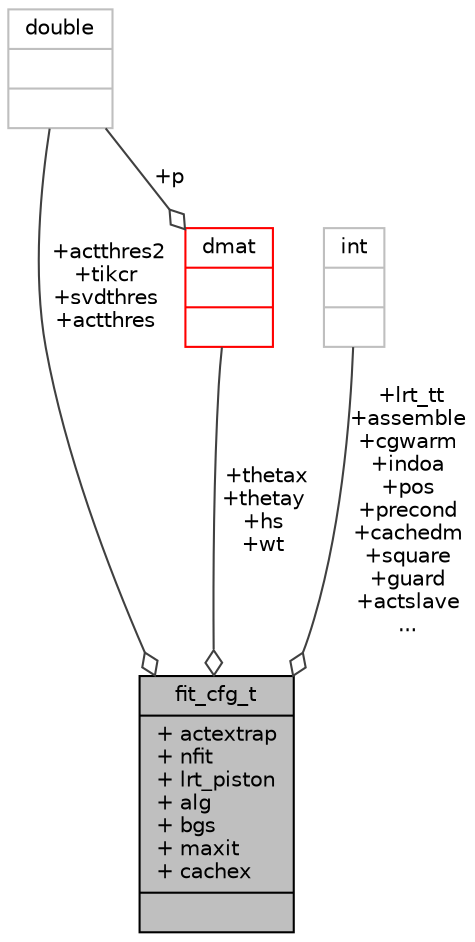 digraph "fit_cfg_t"
{
 // INTERACTIVE_SVG=YES
  bgcolor="transparent";
  edge [fontname="Helvetica",fontsize="10",labelfontname="Helvetica",labelfontsize="10"];
  node [fontname="Helvetica",fontsize="10",shape=record];
  Node151 [label="{fit_cfg_t\n|+ actextrap\l+ nfit\l+ lrt_piston\l+ alg\l+ bgs\l+ maxit\l+ cachex\l|}",height=0.2,width=0.4,color="black", fillcolor="grey75", style="filled", fontcolor="black"];
  Node152 -> Node151 [color="grey25",fontsize="10",style="solid",label=" +actthres2\n+tikcr\n+svdthres\n+actthres" ,arrowhead="odiamond",fontname="Helvetica"];
  Node152 [label="{double\n||}",height=0.2,width=0.4,color="grey75"];
  Node153 -> Node151 [color="grey25",fontsize="10",style="solid",label=" +lrt_tt\n+assemble\n+cgwarm\n+indoa\n+pos\n+precond\n+cachedm\n+square\n+guard\n+actslave\n..." ,arrowhead="odiamond",fontname="Helvetica"];
  Node153 [label="{int\n||}",height=0.2,width=0.4,color="grey75"];
  Node154 -> Node151 [color="grey25",fontsize="10",style="solid",label=" +thetax\n+thetay\n+hs\n+wt" ,arrowhead="odiamond",fontname="Helvetica"];
  Node154 [label="{dmat\n||}",height=0.2,width=0.4,color="red",URL="$d3/d27/structdmat.html"];
  Node152 -> Node154 [color="grey25",fontsize="10",style="solid",label=" +p" ,arrowhead="odiamond",fontname="Helvetica"];
}
